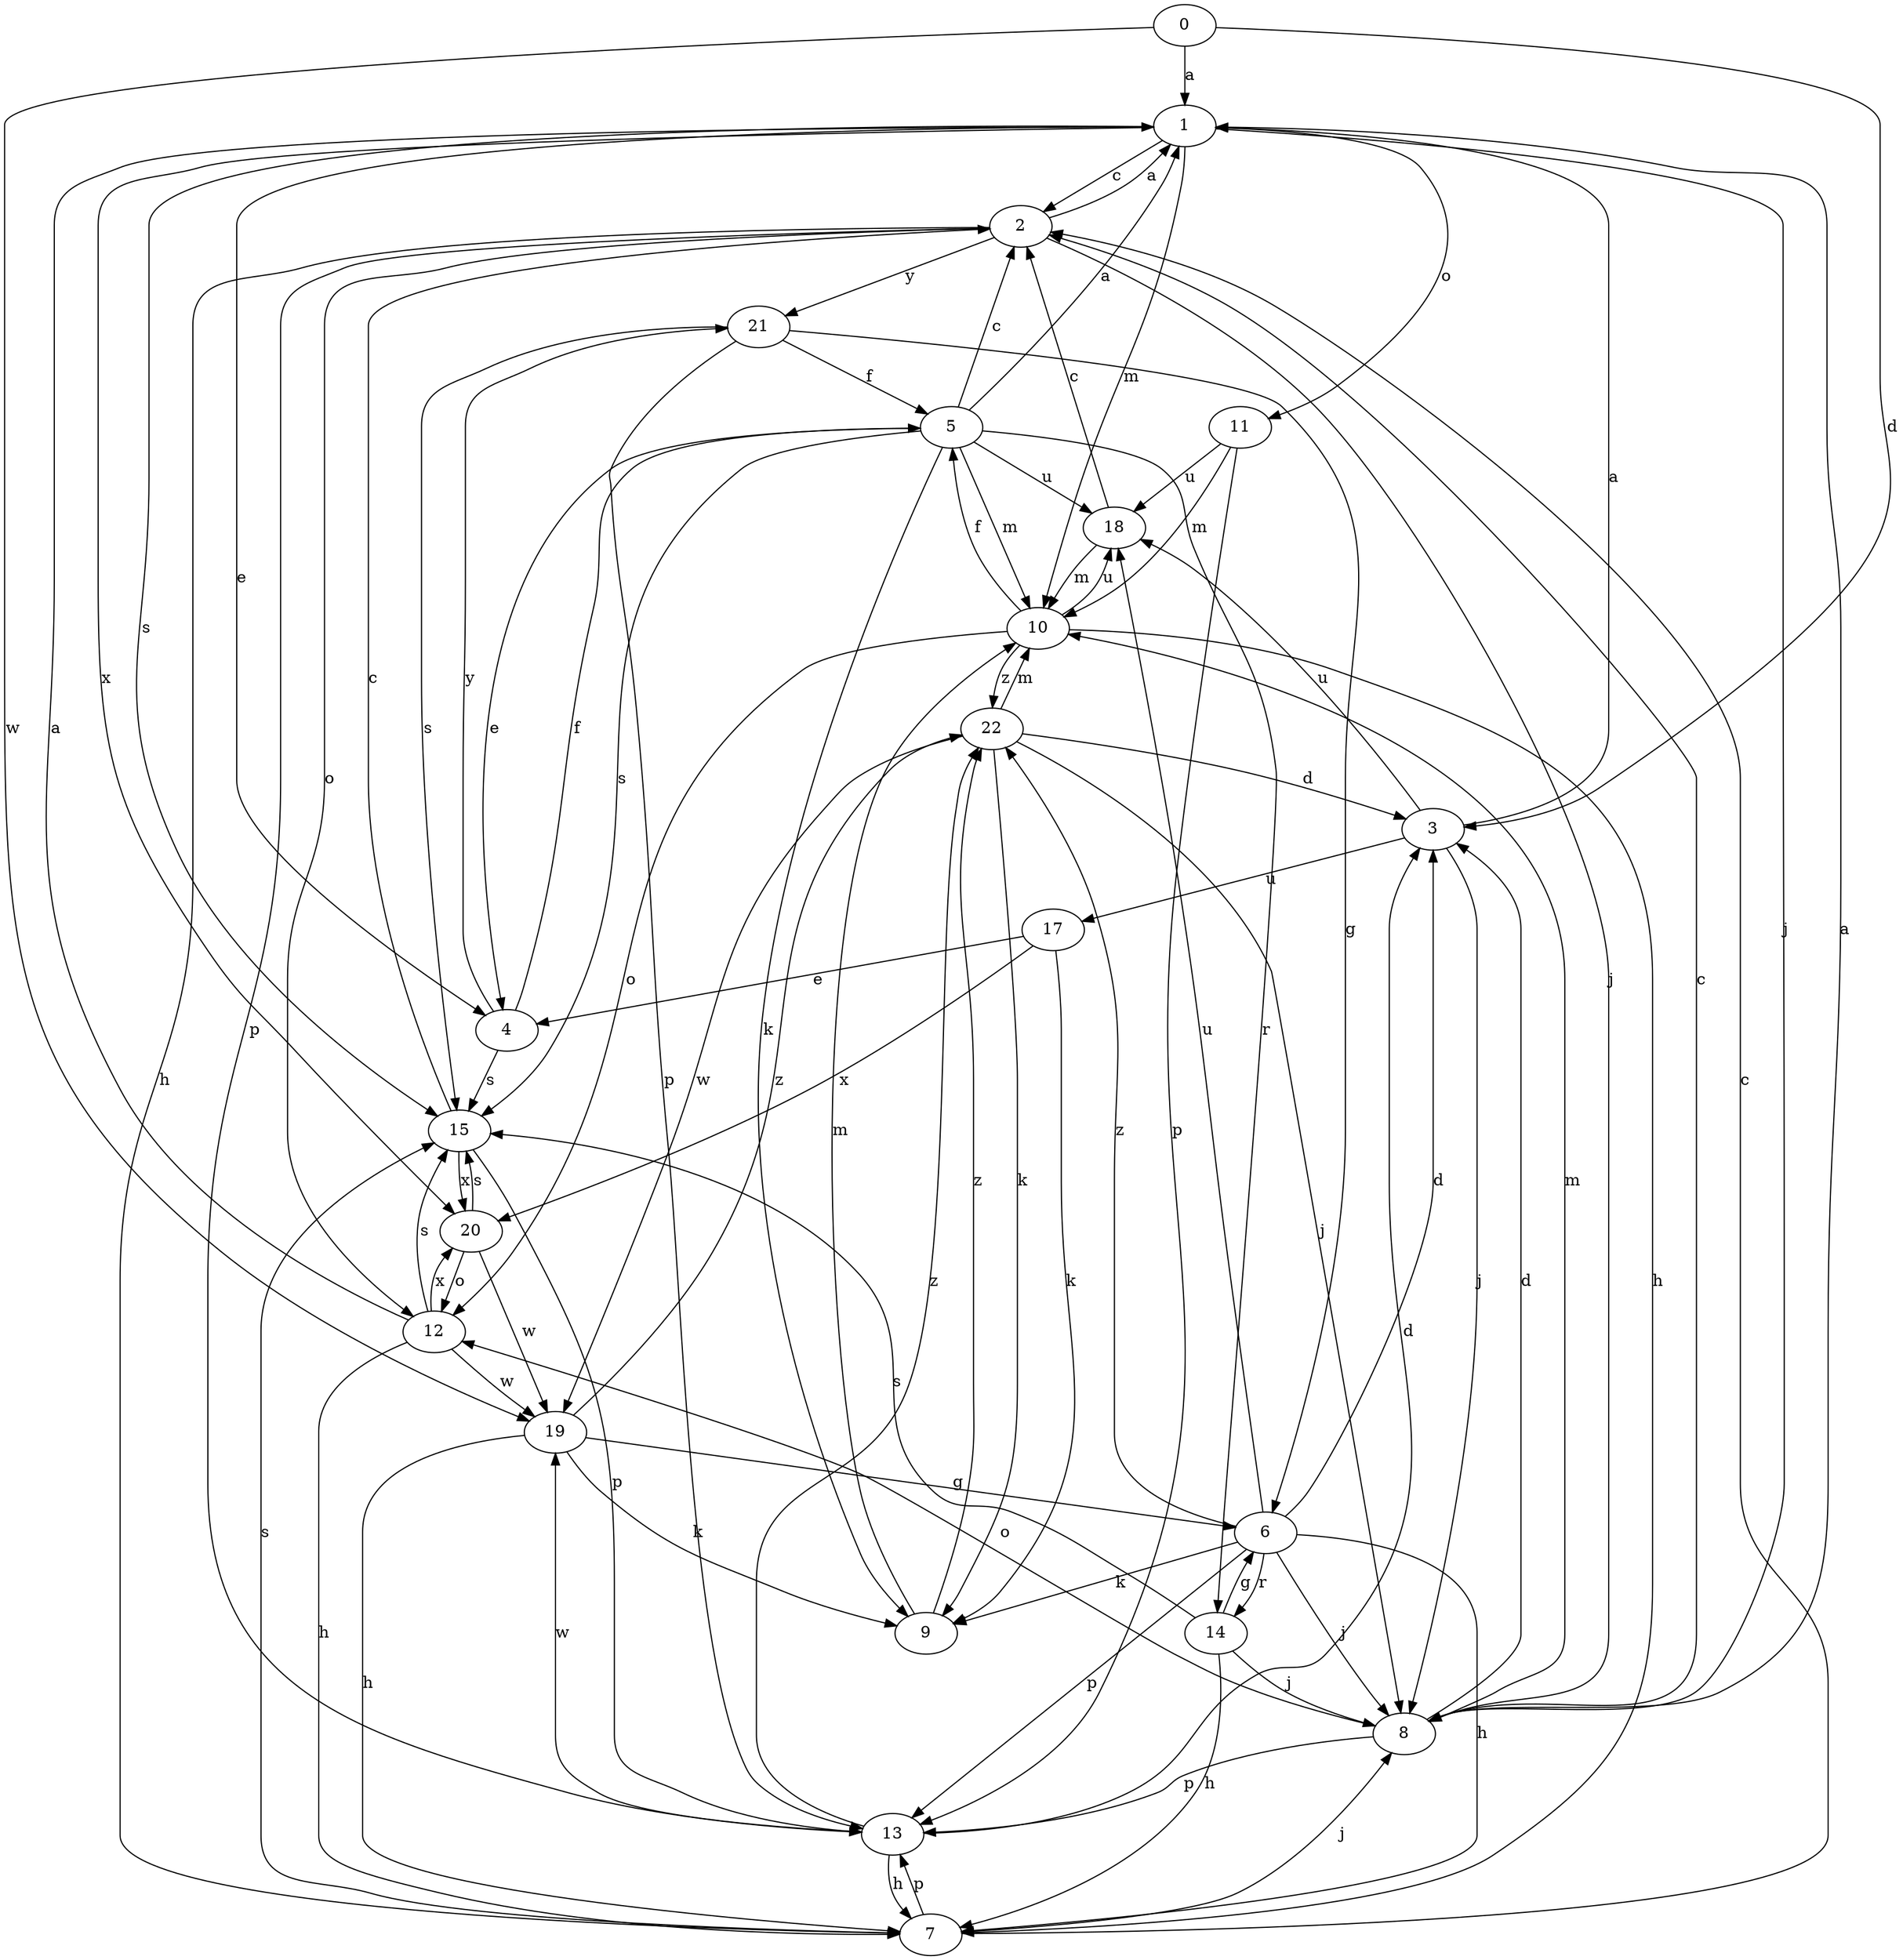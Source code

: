 strict digraph  {
0;
1;
2;
3;
4;
5;
6;
7;
8;
9;
10;
11;
12;
13;
14;
15;
17;
18;
19;
20;
21;
22;
0 -> 1  [label=a];
0 -> 3  [label=d];
0 -> 19  [label=w];
1 -> 2  [label=c];
1 -> 4  [label=e];
1 -> 8  [label=j];
1 -> 10  [label=m];
1 -> 11  [label=o];
1 -> 15  [label=s];
1 -> 20  [label=x];
2 -> 1  [label=a];
2 -> 7  [label=h];
2 -> 8  [label=j];
2 -> 12  [label=o];
2 -> 13  [label=p];
2 -> 21  [label=y];
3 -> 1  [label=a];
3 -> 8  [label=j];
3 -> 17  [label=u];
3 -> 18  [label=u];
4 -> 5  [label=f];
4 -> 15  [label=s];
4 -> 21  [label=y];
5 -> 1  [label=a];
5 -> 2  [label=c];
5 -> 4  [label=e];
5 -> 9  [label=k];
5 -> 10  [label=m];
5 -> 14  [label=r];
5 -> 15  [label=s];
5 -> 18  [label=u];
6 -> 3  [label=d];
6 -> 7  [label=h];
6 -> 8  [label=j];
6 -> 9  [label=k];
6 -> 13  [label=p];
6 -> 14  [label=r];
6 -> 18  [label=u];
6 -> 22  [label=z];
7 -> 2  [label=c];
7 -> 8  [label=j];
7 -> 13  [label=p];
7 -> 15  [label=s];
8 -> 1  [label=a];
8 -> 2  [label=c];
8 -> 3  [label=d];
8 -> 10  [label=m];
8 -> 12  [label=o];
8 -> 13  [label=p];
9 -> 10  [label=m];
9 -> 22  [label=z];
10 -> 5  [label=f];
10 -> 7  [label=h];
10 -> 12  [label=o];
10 -> 18  [label=u];
10 -> 22  [label=z];
11 -> 10  [label=m];
11 -> 13  [label=p];
11 -> 18  [label=u];
12 -> 1  [label=a];
12 -> 7  [label=h];
12 -> 15  [label=s];
12 -> 19  [label=w];
12 -> 20  [label=x];
13 -> 3  [label=d];
13 -> 7  [label=h];
13 -> 19  [label=w];
13 -> 22  [label=z];
14 -> 6  [label=g];
14 -> 7  [label=h];
14 -> 8  [label=j];
14 -> 15  [label=s];
15 -> 2  [label=c];
15 -> 13  [label=p];
15 -> 20  [label=x];
17 -> 4  [label=e];
17 -> 9  [label=k];
17 -> 20  [label=x];
18 -> 2  [label=c];
18 -> 10  [label=m];
19 -> 6  [label=g];
19 -> 7  [label=h];
19 -> 9  [label=k];
19 -> 22  [label=z];
20 -> 12  [label=o];
20 -> 15  [label=s];
20 -> 19  [label=w];
21 -> 5  [label=f];
21 -> 6  [label=g];
21 -> 13  [label=p];
21 -> 15  [label=s];
22 -> 3  [label=d];
22 -> 8  [label=j];
22 -> 9  [label=k];
22 -> 10  [label=m];
22 -> 19  [label=w];
}
